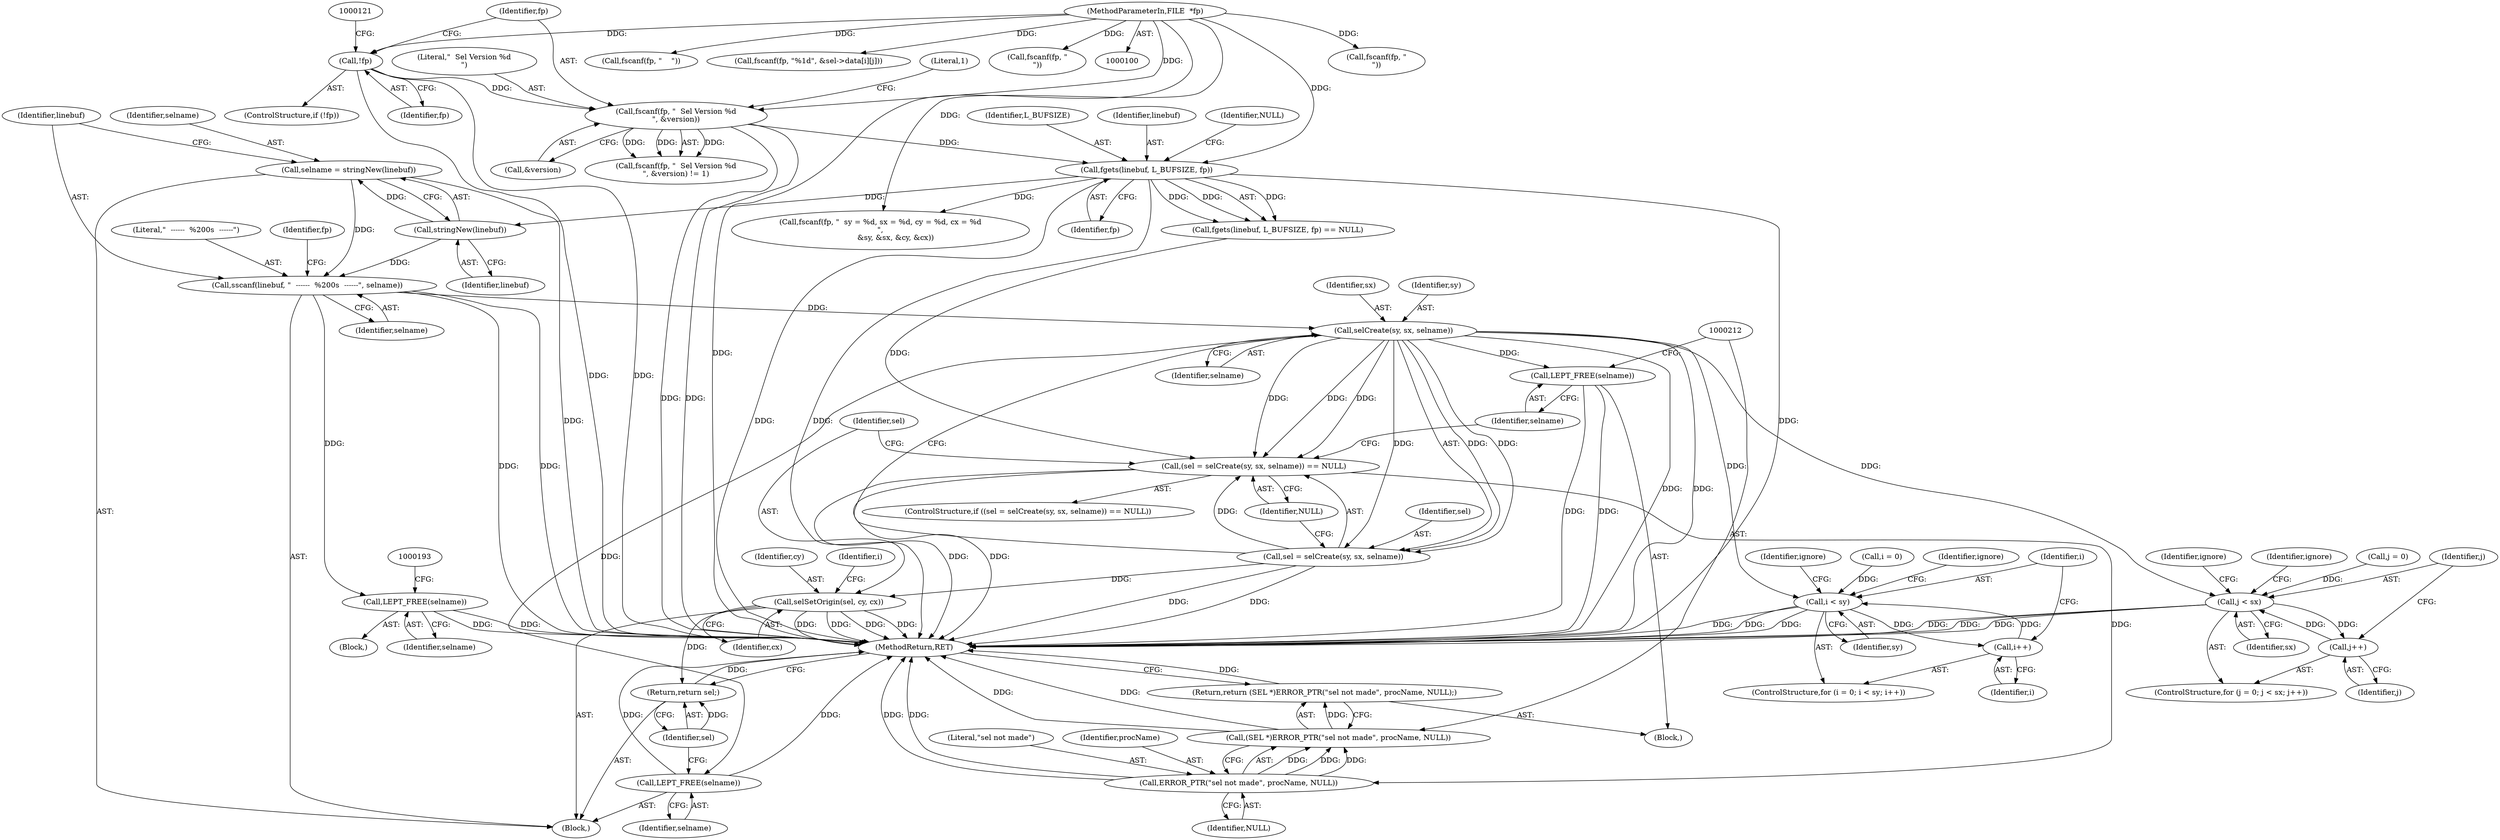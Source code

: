 digraph "0_leptonica_ee301cb2029db8a6289c5295daa42bba7715e99a_6@API" {
"1000170" [label="(Call,sscanf(linebuf, \"  ------  %200s  ------\", selname))"];
"1000168" [label="(Call,stringNew(linebuf))"];
"1000154" [label="(Call,fgets(linebuf, L_BUFSIZE, fp))"];
"1000128" [label="(Call,fscanf(fp, \"  Sel Version %d\n\", &version))"];
"1000117" [label="(Call,!fp)"];
"1000101" [label="(MethodParameterIn,FILE  *fp)"];
"1000166" [label="(Call,selname = stringNew(linebuf))"];
"1000189" [label="(Call,LEPT_FREE(selname))"];
"1000202" [label="(Call,selCreate(sy, sx, selname))"];
"1000199" [label="(Call,(sel = selCreate(sy, sx, selname)) == NULL)"];
"1000213" [label="(Call,ERROR_PTR(\"sel not made\", procName, NULL))"];
"1000211" [label="(Call,(SEL *)ERROR_PTR(\"sel not made\", procName, NULL))"];
"1000210" [label="(Return,return (SEL *)ERROR_PTR(\"sel not made\", procName, NULL);)"];
"1000200" [label="(Call,sel = selCreate(sy, sx, selname))"];
"1000217" [label="(Call,selSetOrigin(sel, cy, cx))"];
"1000270" [label="(Return,return sel;)"];
"1000208" [label="(Call,LEPT_FREE(selname))"];
"1000225" [label="(Call,i < sy)"];
"1000228" [label="(Call,i++)"];
"1000240" [label="(Call,j < sx)"];
"1000243" [label="(Call,j++)"];
"1000268" [label="(Call,LEPT_FREE(selname))"];
"1000268" [label="(Call,LEPT_FREE(selname))"];
"1000270" [label="(Return,return sel;)"];
"1000130" [label="(Literal,\"  Sel Version %d\n\")"];
"1000219" [label="(Identifier,cy)"];
"1000203" [label="(Identifier,sy)"];
"1000131" [label="(Call,&version)"];
"1000242" [label="(Identifier,sx)"];
"1000172" [label="(Literal,\"  ------  %200s  ------\")"];
"1000241" [label="(Identifier,j)"];
"1000232" [label="(Identifier,ignore)"];
"1000240" [label="(Call,j < sx)"];
"1000209" [label="(Identifier,selname)"];
"1000189" [label="(Call,LEPT_FREE(selname))"];
"1000222" [label="(Call,i = 0)"];
"1000265" [label="(Call,fscanf(fp, \"\n\"))"];
"1000233" [label="(Call,fscanf(fp, \"    \"))"];
"1000236" [label="(ControlStructure,for (j = 0; j < sx; j++))"];
"1000170" [label="(Call,sscanf(linebuf, \"  ------  %200s  ------\", selname))"];
"1000237" [label="(Call,j = 0)"];
"1000221" [label="(ControlStructure,for (i = 0; i < sy; i++))"];
"1000244" [label="(Identifier,j)"];
"1000199" [label="(Call,(sel = selCreate(sy, sx, selname)) == NULL)"];
"1000155" [label="(Identifier,linebuf)"];
"1000206" [label="(Identifier,NULL)"];
"1000247" [label="(Call,fscanf(fp, \"%1d\", &sel->data[i][j]))"];
"1000168" [label="(Call,stringNew(linebuf))"];
"1000204" [label="(Identifier,sx)"];
"1000271" [label="(Identifier,sel)"];
"1000176" [label="(Call,fscanf(fp, \"  sy = %d, sx = %d, cy = %d, cx = %d\n\",\n             &sy, &sx, &cy, &cx))"];
"1000218" [label="(Identifier,sel)"];
"1000269" [label="(Identifier,selname)"];
"1000226" [label="(Identifier,i)"];
"1000177" [label="(Identifier,fp)"];
"1000166" [label="(Call,selname = stringNew(linebuf))"];
"1000116" [label="(ControlStructure,if (!fp))"];
"1000243" [label="(Call,j++)"];
"1000127" [label="(Call,fscanf(fp, \"  Sel Version %d\n\", &version) != 1)"];
"1000190" [label="(Identifier,selname)"];
"1000118" [label="(Identifier,fp)"];
"1000167" [label="(Identifier,selname)"];
"1000198" [label="(ControlStructure,if ((sel = selCreate(sy, sx, selname)) == NULL))"];
"1000214" [label="(Literal,\"sel not made\")"];
"1000117" [label="(Call,!fp)"];
"1000227" [label="(Identifier,sy)"];
"1000208" [label="(Call,LEPT_FREE(selname))"];
"1000157" [label="(Identifier,fp)"];
"1000128" [label="(Call,fscanf(fp, \"  Sel Version %d\n\", &version))"];
"1000225" [label="(Call,i < sy)"];
"1000220" [label="(Identifier,cx)"];
"1000223" [label="(Identifier,i)"];
"1000188" [label="(Block,)"];
"1000158" [label="(Identifier,NULL)"];
"1000229" [label="(Identifier,i)"];
"1000259" [label="(Identifier,ignore)"];
"1000169" [label="(Identifier,linebuf)"];
"1000211" [label="(Call,(SEL *)ERROR_PTR(\"sel not made\", procName, NULL))"];
"1000153" [label="(Call,fgets(linebuf, L_BUFSIZE, fp) == NULL)"];
"1000171" [label="(Identifier,linebuf)"];
"1000213" [label="(Call,ERROR_PTR(\"sel not made\", procName, NULL))"];
"1000101" [label="(MethodParameterIn,FILE  *fp)"];
"1000173" [label="(Identifier,selname)"];
"1000156" [label="(Identifier,L_BUFSIZE)"];
"1000215" [label="(Identifier,procName)"];
"1000207" [label="(Block,)"];
"1000246" [label="(Identifier,ignore)"];
"1000272" [label="(MethodReturn,RET)"];
"1000205" [label="(Identifier,selname)"];
"1000216" [label="(Identifier,NULL)"];
"1000260" [label="(Call,fscanf(fp, \"\n\"))"];
"1000264" [label="(Identifier,ignore)"];
"1000202" [label="(Call,selCreate(sy, sx, selname))"];
"1000154" [label="(Call,fgets(linebuf, L_BUFSIZE, fp))"];
"1000129" [label="(Identifier,fp)"];
"1000133" [label="(Literal,1)"];
"1000200" [label="(Call,sel = selCreate(sy, sx, selname))"];
"1000102" [label="(Block,)"];
"1000201" [label="(Identifier,sel)"];
"1000210" [label="(Return,return (SEL *)ERROR_PTR(\"sel not made\", procName, NULL);)"];
"1000217" [label="(Call,selSetOrigin(sel, cy, cx))"];
"1000228" [label="(Call,i++)"];
"1000170" -> "1000102"  [label="AST: "];
"1000170" -> "1000173"  [label="CFG: "];
"1000171" -> "1000170"  [label="AST: "];
"1000172" -> "1000170"  [label="AST: "];
"1000173" -> "1000170"  [label="AST: "];
"1000177" -> "1000170"  [label="CFG: "];
"1000170" -> "1000272"  [label="DDG: "];
"1000170" -> "1000272"  [label="DDG: "];
"1000168" -> "1000170"  [label="DDG: "];
"1000166" -> "1000170"  [label="DDG: "];
"1000170" -> "1000189"  [label="DDG: "];
"1000170" -> "1000202"  [label="DDG: "];
"1000168" -> "1000166"  [label="AST: "];
"1000168" -> "1000169"  [label="CFG: "];
"1000169" -> "1000168"  [label="AST: "];
"1000166" -> "1000168"  [label="CFG: "];
"1000168" -> "1000166"  [label="DDG: "];
"1000154" -> "1000168"  [label="DDG: "];
"1000154" -> "1000153"  [label="AST: "];
"1000154" -> "1000157"  [label="CFG: "];
"1000155" -> "1000154"  [label="AST: "];
"1000156" -> "1000154"  [label="AST: "];
"1000157" -> "1000154"  [label="AST: "];
"1000158" -> "1000154"  [label="CFG: "];
"1000154" -> "1000272"  [label="DDG: "];
"1000154" -> "1000272"  [label="DDG: "];
"1000154" -> "1000272"  [label="DDG: "];
"1000154" -> "1000153"  [label="DDG: "];
"1000154" -> "1000153"  [label="DDG: "];
"1000154" -> "1000153"  [label="DDG: "];
"1000128" -> "1000154"  [label="DDG: "];
"1000101" -> "1000154"  [label="DDG: "];
"1000154" -> "1000176"  [label="DDG: "];
"1000128" -> "1000127"  [label="AST: "];
"1000128" -> "1000131"  [label="CFG: "];
"1000129" -> "1000128"  [label="AST: "];
"1000130" -> "1000128"  [label="AST: "];
"1000131" -> "1000128"  [label="AST: "];
"1000133" -> "1000128"  [label="CFG: "];
"1000128" -> "1000272"  [label="DDG: "];
"1000128" -> "1000272"  [label="DDG: "];
"1000128" -> "1000127"  [label="DDG: "];
"1000128" -> "1000127"  [label="DDG: "];
"1000128" -> "1000127"  [label="DDG: "];
"1000117" -> "1000128"  [label="DDG: "];
"1000101" -> "1000128"  [label="DDG: "];
"1000117" -> "1000116"  [label="AST: "];
"1000117" -> "1000118"  [label="CFG: "];
"1000118" -> "1000117"  [label="AST: "];
"1000121" -> "1000117"  [label="CFG: "];
"1000129" -> "1000117"  [label="CFG: "];
"1000117" -> "1000272"  [label="DDG: "];
"1000117" -> "1000272"  [label="DDG: "];
"1000101" -> "1000117"  [label="DDG: "];
"1000101" -> "1000100"  [label="AST: "];
"1000101" -> "1000272"  [label="DDG: "];
"1000101" -> "1000176"  [label="DDG: "];
"1000101" -> "1000233"  [label="DDG: "];
"1000101" -> "1000247"  [label="DDG: "];
"1000101" -> "1000260"  [label="DDG: "];
"1000101" -> "1000265"  [label="DDG: "];
"1000166" -> "1000102"  [label="AST: "];
"1000167" -> "1000166"  [label="AST: "];
"1000171" -> "1000166"  [label="CFG: "];
"1000166" -> "1000272"  [label="DDG: "];
"1000189" -> "1000188"  [label="AST: "];
"1000189" -> "1000190"  [label="CFG: "];
"1000190" -> "1000189"  [label="AST: "];
"1000193" -> "1000189"  [label="CFG: "];
"1000189" -> "1000272"  [label="DDG: "];
"1000189" -> "1000272"  [label="DDG: "];
"1000202" -> "1000200"  [label="AST: "];
"1000202" -> "1000205"  [label="CFG: "];
"1000203" -> "1000202"  [label="AST: "];
"1000204" -> "1000202"  [label="AST: "];
"1000205" -> "1000202"  [label="AST: "];
"1000200" -> "1000202"  [label="CFG: "];
"1000202" -> "1000272"  [label="DDG: "];
"1000202" -> "1000272"  [label="DDG: "];
"1000202" -> "1000199"  [label="DDG: "];
"1000202" -> "1000199"  [label="DDG: "];
"1000202" -> "1000199"  [label="DDG: "];
"1000202" -> "1000200"  [label="DDG: "];
"1000202" -> "1000200"  [label="DDG: "];
"1000202" -> "1000200"  [label="DDG: "];
"1000202" -> "1000208"  [label="DDG: "];
"1000202" -> "1000225"  [label="DDG: "];
"1000202" -> "1000240"  [label="DDG: "];
"1000202" -> "1000268"  [label="DDG: "];
"1000199" -> "1000198"  [label="AST: "];
"1000199" -> "1000206"  [label="CFG: "];
"1000200" -> "1000199"  [label="AST: "];
"1000206" -> "1000199"  [label="AST: "];
"1000209" -> "1000199"  [label="CFG: "];
"1000218" -> "1000199"  [label="CFG: "];
"1000199" -> "1000272"  [label="DDG: "];
"1000199" -> "1000272"  [label="DDG: "];
"1000200" -> "1000199"  [label="DDG: "];
"1000153" -> "1000199"  [label="DDG: "];
"1000199" -> "1000213"  [label="DDG: "];
"1000213" -> "1000211"  [label="AST: "];
"1000213" -> "1000216"  [label="CFG: "];
"1000214" -> "1000213"  [label="AST: "];
"1000215" -> "1000213"  [label="AST: "];
"1000216" -> "1000213"  [label="AST: "];
"1000211" -> "1000213"  [label="CFG: "];
"1000213" -> "1000272"  [label="DDG: "];
"1000213" -> "1000272"  [label="DDG: "];
"1000213" -> "1000211"  [label="DDG: "];
"1000213" -> "1000211"  [label="DDG: "];
"1000213" -> "1000211"  [label="DDG: "];
"1000211" -> "1000210"  [label="AST: "];
"1000212" -> "1000211"  [label="AST: "];
"1000210" -> "1000211"  [label="CFG: "];
"1000211" -> "1000272"  [label="DDG: "];
"1000211" -> "1000272"  [label="DDG: "];
"1000211" -> "1000210"  [label="DDG: "];
"1000210" -> "1000207"  [label="AST: "];
"1000272" -> "1000210"  [label="CFG: "];
"1000210" -> "1000272"  [label="DDG: "];
"1000201" -> "1000200"  [label="AST: "];
"1000206" -> "1000200"  [label="CFG: "];
"1000200" -> "1000272"  [label="DDG: "];
"1000200" -> "1000272"  [label="DDG: "];
"1000200" -> "1000217"  [label="DDG: "];
"1000217" -> "1000102"  [label="AST: "];
"1000217" -> "1000220"  [label="CFG: "];
"1000218" -> "1000217"  [label="AST: "];
"1000219" -> "1000217"  [label="AST: "];
"1000220" -> "1000217"  [label="AST: "];
"1000223" -> "1000217"  [label="CFG: "];
"1000217" -> "1000272"  [label="DDG: "];
"1000217" -> "1000272"  [label="DDG: "];
"1000217" -> "1000272"  [label="DDG: "];
"1000217" -> "1000272"  [label="DDG: "];
"1000217" -> "1000270"  [label="DDG: "];
"1000270" -> "1000102"  [label="AST: "];
"1000270" -> "1000271"  [label="CFG: "];
"1000271" -> "1000270"  [label="AST: "];
"1000272" -> "1000270"  [label="CFG: "];
"1000270" -> "1000272"  [label="DDG: "];
"1000271" -> "1000270"  [label="DDG: "];
"1000208" -> "1000207"  [label="AST: "];
"1000208" -> "1000209"  [label="CFG: "];
"1000209" -> "1000208"  [label="AST: "];
"1000212" -> "1000208"  [label="CFG: "];
"1000208" -> "1000272"  [label="DDG: "];
"1000208" -> "1000272"  [label="DDG: "];
"1000225" -> "1000221"  [label="AST: "];
"1000225" -> "1000227"  [label="CFG: "];
"1000226" -> "1000225"  [label="AST: "];
"1000227" -> "1000225"  [label="AST: "];
"1000232" -> "1000225"  [label="CFG: "];
"1000264" -> "1000225"  [label="CFG: "];
"1000225" -> "1000272"  [label="DDG: "];
"1000225" -> "1000272"  [label="DDG: "];
"1000225" -> "1000272"  [label="DDG: "];
"1000222" -> "1000225"  [label="DDG: "];
"1000228" -> "1000225"  [label="DDG: "];
"1000225" -> "1000228"  [label="DDG: "];
"1000228" -> "1000221"  [label="AST: "];
"1000228" -> "1000229"  [label="CFG: "];
"1000229" -> "1000228"  [label="AST: "];
"1000226" -> "1000228"  [label="CFG: "];
"1000240" -> "1000236"  [label="AST: "];
"1000240" -> "1000242"  [label="CFG: "];
"1000241" -> "1000240"  [label="AST: "];
"1000242" -> "1000240"  [label="AST: "];
"1000246" -> "1000240"  [label="CFG: "];
"1000259" -> "1000240"  [label="CFG: "];
"1000240" -> "1000272"  [label="DDG: "];
"1000240" -> "1000272"  [label="DDG: "];
"1000240" -> "1000272"  [label="DDG: "];
"1000237" -> "1000240"  [label="DDG: "];
"1000243" -> "1000240"  [label="DDG: "];
"1000240" -> "1000243"  [label="DDG: "];
"1000243" -> "1000236"  [label="AST: "];
"1000243" -> "1000244"  [label="CFG: "];
"1000244" -> "1000243"  [label="AST: "];
"1000241" -> "1000243"  [label="CFG: "];
"1000268" -> "1000102"  [label="AST: "];
"1000268" -> "1000269"  [label="CFG: "];
"1000269" -> "1000268"  [label="AST: "];
"1000271" -> "1000268"  [label="CFG: "];
"1000268" -> "1000272"  [label="DDG: "];
"1000268" -> "1000272"  [label="DDG: "];
}
